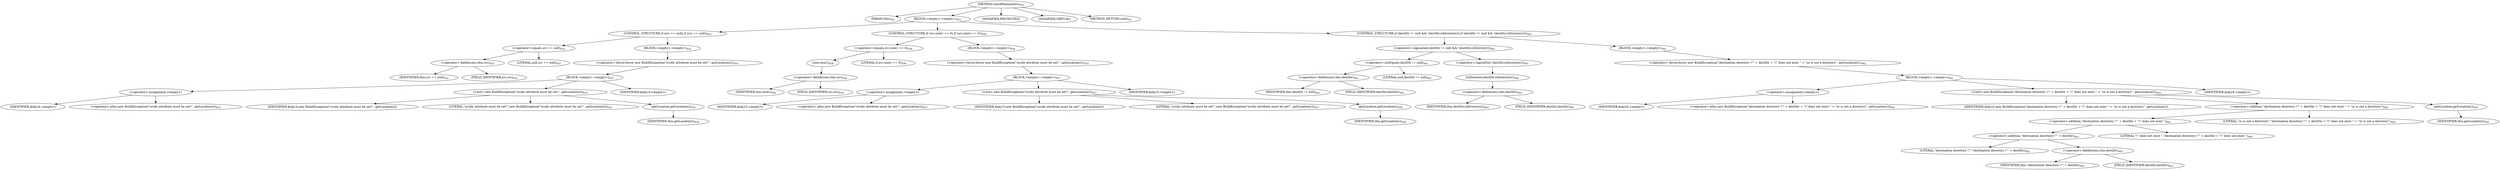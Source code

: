 digraph "checkParameters" {  
"1572" [label = <(METHOD,checkParameters)<SUB>931</SUB>> ]
"89" [label = <(PARAM,this)<SUB>931</SUB>> ]
"1573" [label = <(BLOCK,&lt;empty&gt;,&lt;empty&gt;)<SUB>931</SUB>> ]
"1574" [label = <(CONTROL_STRUCTURE,if (src == null),if (src == null))<SUB>932</SUB>> ]
"1575" [label = <(&lt;operator&gt;.equals,src == null)<SUB>932</SUB>> ]
"1576" [label = <(&lt;operator&gt;.fieldAccess,this.src)<SUB>932</SUB>> ]
"1577" [label = <(IDENTIFIER,this,src == null)<SUB>932</SUB>> ]
"1578" [label = <(FIELD_IDENTIFIER,src,src)<SUB>932</SUB>> ]
"1579" [label = <(LITERAL,null,src == null)<SUB>932</SUB>> ]
"1580" [label = <(BLOCK,&lt;empty&gt;,&lt;empty&gt;)<SUB>932</SUB>> ]
"1581" [label = <(&lt;operator&gt;.throw,throw new BuildException(&quot;srcdir attribute must be set!&quot;, getLocation());)<SUB>933</SUB>> ]
"1582" [label = <(BLOCK,&lt;empty&gt;,&lt;empty&gt;)<SUB>933</SUB>> ]
"1583" [label = <(&lt;operator&gt;.assignment,&lt;empty&gt;)> ]
"1584" [label = <(IDENTIFIER,$obj14,&lt;empty&gt;)> ]
"1585" [label = <(&lt;operator&gt;.alloc,new BuildException(&quot;srcdir attribute must be set!&quot;, getLocation()))<SUB>933</SUB>> ]
"1586" [label = <(&lt;init&gt;,new BuildException(&quot;srcdir attribute must be set!&quot;, getLocation()))<SUB>933</SUB>> ]
"1587" [label = <(IDENTIFIER,$obj14,new BuildException(&quot;srcdir attribute must be set!&quot;, getLocation()))> ]
"1588" [label = <(LITERAL,&quot;srcdir attribute must be set!&quot;,new BuildException(&quot;srcdir attribute must be set!&quot;, getLocation()))<SUB>933</SUB>> ]
"1589" [label = <(getLocation,getLocation())<SUB>934</SUB>> ]
"88" [label = <(IDENTIFIER,this,getLocation())<SUB>934</SUB>> ]
"1590" [label = <(IDENTIFIER,$obj14,&lt;empty&gt;)> ]
"1591" [label = <(CONTROL_STRUCTURE,if (src.size() == 0),if (src.size() == 0))<SUB>936</SUB>> ]
"1592" [label = <(&lt;operator&gt;.equals,src.size() == 0)<SUB>936</SUB>> ]
"1593" [label = <(size,size())<SUB>936</SUB>> ]
"1594" [label = <(&lt;operator&gt;.fieldAccess,this.src)<SUB>936</SUB>> ]
"1595" [label = <(IDENTIFIER,this,size())<SUB>936</SUB>> ]
"1596" [label = <(FIELD_IDENTIFIER,src,src)<SUB>936</SUB>> ]
"1597" [label = <(LITERAL,0,src.size() == 0)<SUB>936</SUB>> ]
"1598" [label = <(BLOCK,&lt;empty&gt;,&lt;empty&gt;)<SUB>936</SUB>> ]
"1599" [label = <(&lt;operator&gt;.throw,throw new BuildException(&quot;srcdir attribute must be set!&quot;, getLocation());)<SUB>937</SUB>> ]
"1600" [label = <(BLOCK,&lt;empty&gt;,&lt;empty&gt;)<SUB>937</SUB>> ]
"1601" [label = <(&lt;operator&gt;.assignment,&lt;empty&gt;)> ]
"1602" [label = <(IDENTIFIER,$obj15,&lt;empty&gt;)> ]
"1603" [label = <(&lt;operator&gt;.alloc,new BuildException(&quot;srcdir attribute must be set!&quot;, getLocation()))<SUB>937</SUB>> ]
"1604" [label = <(&lt;init&gt;,new BuildException(&quot;srcdir attribute must be set!&quot;, getLocation()))<SUB>937</SUB>> ]
"1605" [label = <(IDENTIFIER,$obj15,new BuildException(&quot;srcdir attribute must be set!&quot;, getLocation()))> ]
"1606" [label = <(LITERAL,&quot;srcdir attribute must be set!&quot;,new BuildException(&quot;srcdir attribute must be set!&quot;, getLocation()))<SUB>937</SUB>> ]
"1607" [label = <(getLocation,getLocation())<SUB>938</SUB>> ]
"90" [label = <(IDENTIFIER,this,getLocation())<SUB>938</SUB>> ]
"1608" [label = <(IDENTIFIER,$obj15,&lt;empty&gt;)> ]
"1609" [label = <(CONTROL_STRUCTURE,if (destDir != null &amp;&amp; !destDir.isDirectory()),if (destDir != null &amp;&amp; !destDir.isDirectory()))<SUB>941</SUB>> ]
"1610" [label = <(&lt;operator&gt;.logicalAnd,destDir != null &amp;&amp; !destDir.isDirectory())<SUB>941</SUB>> ]
"1611" [label = <(&lt;operator&gt;.notEquals,destDir != null)<SUB>941</SUB>> ]
"1612" [label = <(&lt;operator&gt;.fieldAccess,this.destDir)<SUB>941</SUB>> ]
"1613" [label = <(IDENTIFIER,this,destDir != null)<SUB>941</SUB>> ]
"1614" [label = <(FIELD_IDENTIFIER,destDir,destDir)<SUB>941</SUB>> ]
"1615" [label = <(LITERAL,null,destDir != null)<SUB>941</SUB>> ]
"1616" [label = <(&lt;operator&gt;.logicalNot,!destDir.isDirectory())<SUB>941</SUB>> ]
"1617" [label = <(isDirectory,destDir.isDirectory())<SUB>941</SUB>> ]
"1618" [label = <(&lt;operator&gt;.fieldAccess,this.destDir)<SUB>941</SUB>> ]
"1619" [label = <(IDENTIFIER,this,destDir.isDirectory())<SUB>941</SUB>> ]
"1620" [label = <(FIELD_IDENTIFIER,destDir,destDir)<SUB>941</SUB>> ]
"1621" [label = <(BLOCK,&lt;empty&gt;,&lt;empty&gt;)<SUB>941</SUB>> ]
"1622" [label = <(&lt;operator&gt;.throw,throw new BuildException(&quot;destination directory \&quot;&quot; + destDir + &quot;\&quot; does not exist &quot; + &quot;or is not a directory&quot;, getLocation());)<SUB>942</SUB>> ]
"1623" [label = <(BLOCK,&lt;empty&gt;,&lt;empty&gt;)<SUB>942</SUB>> ]
"1624" [label = <(&lt;operator&gt;.assignment,&lt;empty&gt;)> ]
"1625" [label = <(IDENTIFIER,$obj16,&lt;empty&gt;)> ]
"1626" [label = <(&lt;operator&gt;.alloc,new BuildException(&quot;destination directory \&quot;&quot; + destDir + &quot;\&quot; does not exist &quot; + &quot;or is not a directory&quot;, getLocation()))<SUB>942</SUB>> ]
"1627" [label = <(&lt;init&gt;,new BuildException(&quot;destination directory \&quot;&quot; + destDir + &quot;\&quot; does not exist &quot; + &quot;or is not a directory&quot;, getLocation()))<SUB>942</SUB>> ]
"1628" [label = <(IDENTIFIER,$obj16,new BuildException(&quot;destination directory \&quot;&quot; + destDir + &quot;\&quot; does not exist &quot; + &quot;or is not a directory&quot;, getLocation()))> ]
"1629" [label = <(&lt;operator&gt;.addition,&quot;destination directory \&quot;&quot; + destDir + &quot;\&quot; does not exist &quot; + &quot;or is not a directory&quot;)<SUB>942</SUB>> ]
"1630" [label = <(&lt;operator&gt;.addition,&quot;destination directory \&quot;&quot; + destDir + &quot;\&quot; does not exist &quot;)<SUB>942</SUB>> ]
"1631" [label = <(&lt;operator&gt;.addition,&quot;destination directory \&quot;&quot; + destDir)<SUB>942</SUB>> ]
"1632" [label = <(LITERAL,&quot;destination directory \&quot;&quot;,&quot;destination directory \&quot;&quot; + destDir)<SUB>942</SUB>> ]
"1633" [label = <(&lt;operator&gt;.fieldAccess,this.destDir)<SUB>943</SUB>> ]
"1634" [label = <(IDENTIFIER,this,&quot;destination directory \&quot;&quot; + destDir)<SUB>943</SUB>> ]
"1635" [label = <(FIELD_IDENTIFIER,destDir,destDir)<SUB>943</SUB>> ]
"1636" [label = <(LITERAL,&quot;\&quot; does not exist &quot;,&quot;destination directory \&quot;&quot; + destDir + &quot;\&quot; does not exist &quot;)<SUB>944</SUB>> ]
"1637" [label = <(LITERAL,&quot;or is not a directory&quot;,&quot;destination directory \&quot;&quot; + destDir + &quot;\&quot; does not exist &quot; + &quot;or is not a directory&quot;)<SUB>945</SUB>> ]
"1638" [label = <(getLocation,getLocation())<SUB>945</SUB>> ]
"91" [label = <(IDENTIFIER,this,getLocation())<SUB>945</SUB>> ]
"1639" [label = <(IDENTIFIER,$obj16,&lt;empty&gt;)> ]
"1640" [label = <(MODIFIER,PROTECTED)> ]
"1641" [label = <(MODIFIER,VIRTUAL)> ]
"1642" [label = <(METHOD_RETURN,void)<SUB>931</SUB>> ]
  "1572" -> "89" 
  "1572" -> "1573" 
  "1572" -> "1640" 
  "1572" -> "1641" 
  "1572" -> "1642" 
  "1573" -> "1574" 
  "1573" -> "1591" 
  "1573" -> "1609" 
  "1574" -> "1575" 
  "1574" -> "1580" 
  "1575" -> "1576" 
  "1575" -> "1579" 
  "1576" -> "1577" 
  "1576" -> "1578" 
  "1580" -> "1581" 
  "1581" -> "1582" 
  "1582" -> "1583" 
  "1582" -> "1586" 
  "1582" -> "1590" 
  "1583" -> "1584" 
  "1583" -> "1585" 
  "1586" -> "1587" 
  "1586" -> "1588" 
  "1586" -> "1589" 
  "1589" -> "88" 
  "1591" -> "1592" 
  "1591" -> "1598" 
  "1592" -> "1593" 
  "1592" -> "1597" 
  "1593" -> "1594" 
  "1594" -> "1595" 
  "1594" -> "1596" 
  "1598" -> "1599" 
  "1599" -> "1600" 
  "1600" -> "1601" 
  "1600" -> "1604" 
  "1600" -> "1608" 
  "1601" -> "1602" 
  "1601" -> "1603" 
  "1604" -> "1605" 
  "1604" -> "1606" 
  "1604" -> "1607" 
  "1607" -> "90" 
  "1609" -> "1610" 
  "1609" -> "1621" 
  "1610" -> "1611" 
  "1610" -> "1616" 
  "1611" -> "1612" 
  "1611" -> "1615" 
  "1612" -> "1613" 
  "1612" -> "1614" 
  "1616" -> "1617" 
  "1617" -> "1618" 
  "1618" -> "1619" 
  "1618" -> "1620" 
  "1621" -> "1622" 
  "1622" -> "1623" 
  "1623" -> "1624" 
  "1623" -> "1627" 
  "1623" -> "1639" 
  "1624" -> "1625" 
  "1624" -> "1626" 
  "1627" -> "1628" 
  "1627" -> "1629" 
  "1627" -> "1638" 
  "1629" -> "1630" 
  "1629" -> "1637" 
  "1630" -> "1631" 
  "1630" -> "1636" 
  "1631" -> "1632" 
  "1631" -> "1633" 
  "1633" -> "1634" 
  "1633" -> "1635" 
  "1638" -> "91" 
}
